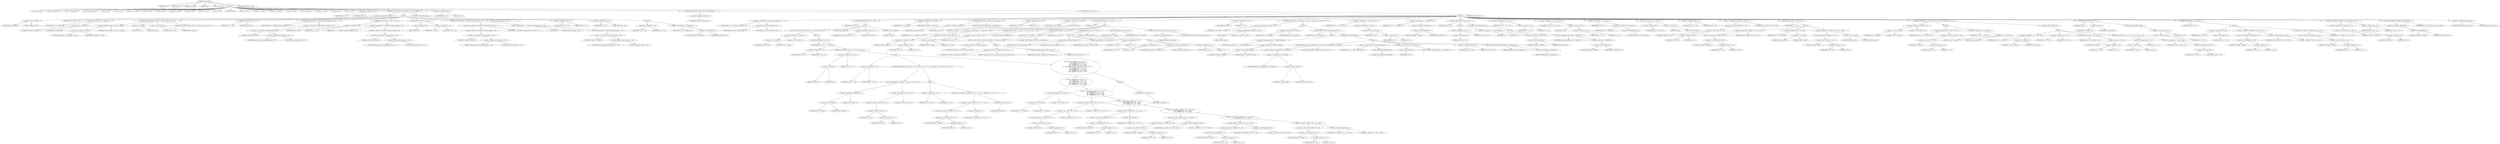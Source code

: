 digraph cache_insert {  
"1000123" [label = "(METHOD,cache_insert)" ]
"1000124" [label = "(PARAM,char *s)" ]
"1000125" [label = "(PARAM,int cp)" ]
"1000126" [label = "(PARAM,time_t time1)" ]
"1000127" [label = "(PARAM,int a4)" ]
"1000128" [label = "(PARAM,__int16 a5)" ]
"1000129" [label = "(BLOCK,,)" ]
"1000130" [label = "(LOCAL,v5: __int16)" ]
"1000131" [label = "(LOCAL,v6: _DWORD *)" ]
"1000132" [label = "(LOCAL,v7: unsigned int)" ]
"1000133" [label = "(LOCAL,v8: unsigned int)" ]
"1000134" [label = "(LOCAL,v9: int)" ]
"1000135" [label = "(LOCAL,v10: int)" ]
"1000136" [label = "(LOCAL,v11: __int16)" ]
"1000137" [label = "(LOCAL,v12: int)" ]
"1000138" [label = "(LOCAL,v13: int)" ]
"1000139" [label = "(LOCAL,v14: __int16)" ]
"1000140" [label = "(LOCAL,v15: int)" ]
"1000141" [label = "(LOCAL,v16: int *)" ]
"1000142" [label = "(LOCAL,v17: int)" ]
"1000143" [label = "(LOCAL,v19: bool)" ]
"1000144" [label = "(LOCAL,v20: int *)" ]
"1000145" [label = "(LOCAL,v21: __int16)" ]
"1000146" [label = "(LOCAL,v22: __int64 *)" ]
"1000147" [label = "(LOCAL,v23: char)" ]
"1000148" [label = "(LOCAL,v24: char *)" ]
"1000149" [label = "(LOCAL,v25: __int64)" ]
"1000150" [label = "(LOCAL,v26: int)" ]
"1000151" [label = "(LOCAL,v27: int)" ]
"1000152" [label = "(<operator>.assignment,v5 = a5)" ]
"1000153" [label = "(IDENTIFIER,v5,v5 = a5)" ]
"1000154" [label = "(IDENTIFIER,a5,v5 = a5)" ]
"1000155" [label = "(CONTROL_STRUCTURE,if ( (a5 & 0x980) != 0 ),if ( (a5 & 0x980) != 0 ))" ]
"1000156" [label = "(<operator>.notEquals,(a5 & 0x980) != 0)" ]
"1000157" [label = "(<operator>.and,a5 & 0x980)" ]
"1000158" [label = "(IDENTIFIER,a5,a5 & 0x980)" ]
"1000159" [label = "(LITERAL,0x980,a5 & 0x980)" ]
"1000160" [label = "(LITERAL,0,(a5 & 0x980) != 0)" ]
"1000161" [label = "(BLOCK,,)" ]
"1000162" [label = "(<operator>.assignment,v6 = (_DWORD *)cp)" ]
"1000163" [label = "(IDENTIFIER,v6,v6 = (_DWORD *)cp)" ]
"1000164" [label = "(<operator>.cast,(_DWORD *)cp)" ]
"1000165" [label = "(UNKNOWN,_DWORD *,_DWORD *)" ]
"1000166" [label = "(IDENTIFIER,cp,(_DWORD *)cp)" ]
"1000167" [label = "(log_query,log_query((unsigned __int16)a5 + 0x10000, (int)s, (void *)cp, 0))" ]
"1000168" [label = "(<operator>.addition,(unsigned __int16)a5 + 0x10000)" ]
"1000169" [label = "(<operator>.cast,(unsigned __int16)a5)" ]
"1000170" [label = "(UNKNOWN,unsigned __int16,unsigned __int16)" ]
"1000171" [label = "(IDENTIFIER,a5,(unsigned __int16)a5)" ]
"1000172" [label = "(LITERAL,0x10000,(unsigned __int16)a5 + 0x10000)" ]
"1000173" [label = "(<operator>.cast,(int)s)" ]
"1000174" [label = "(UNKNOWN,int,int)" ]
"1000175" [label = "(IDENTIFIER,s,(int)s)" ]
"1000176" [label = "(<operator>.cast,(void *)cp)" ]
"1000177" [label = "(UNKNOWN,void *,void *)" ]
"1000178" [label = "(IDENTIFIER,cp,(void *)cp)" ]
"1000179" [label = "(LITERAL,0,log_query((unsigned __int16)a5 + 0x10000, (int)s, (void *)cp, 0))" ]
"1000180" [label = "(<operator>.assignment,v7 = a4)" ]
"1000181" [label = "(IDENTIFIER,v7,v7 = a4)" ]
"1000182" [label = "(IDENTIFIER,a4,v7 = a4)" ]
"1000183" [label = "(<operator>.assignment,v8 = *(_DWORD *)(dnsmasq_daemon + 252))" ]
"1000184" [label = "(IDENTIFIER,v8,v8 = *(_DWORD *)(dnsmasq_daemon + 252))" ]
"1000185" [label = "(<operator>.indirection,*(_DWORD *)(dnsmasq_daemon + 252))" ]
"1000186" [label = "(<operator>.cast,(_DWORD *)(dnsmasq_daemon + 252))" ]
"1000187" [label = "(UNKNOWN,_DWORD *,_DWORD *)" ]
"1000188" [label = "(<operator>.addition,dnsmasq_daemon + 252)" ]
"1000189" [label = "(IDENTIFIER,dnsmasq_daemon,dnsmasq_daemon + 252)" ]
"1000190" [label = "(LITERAL,252,dnsmasq_daemon + 252)" ]
"1000191" [label = "(CONTROL_STRUCTURE,if ( v8 < a4 ),if ( v8 < a4 ))" ]
"1000192" [label = "(<operator>.lessThan,v8 < a4)" ]
"1000193" [label = "(IDENTIFIER,v8,v8 < a4)" ]
"1000194" [label = "(IDENTIFIER,a4,v8 < a4)" ]
"1000195" [label = "(<operator>.assignment,v7 = *(_DWORD *)(dnsmasq_daemon + 252))" ]
"1000196" [label = "(IDENTIFIER,v7,v7 = *(_DWORD *)(dnsmasq_daemon + 252))" ]
"1000197" [label = "(<operator>.indirection,*(_DWORD *)(dnsmasq_daemon + 252))" ]
"1000198" [label = "(<operator>.cast,(_DWORD *)(dnsmasq_daemon + 252))" ]
"1000199" [label = "(UNKNOWN,_DWORD *,_DWORD *)" ]
"1000200" [label = "(<operator>.addition,dnsmasq_daemon + 252)" ]
"1000201" [label = "(IDENTIFIER,dnsmasq_daemon,dnsmasq_daemon + 252)" ]
"1000202" [label = "(LITERAL,252,dnsmasq_daemon + 252)" ]
"1000203" [label = "(CONTROL_STRUCTURE,if ( !v8 ),if ( !v8 ))" ]
"1000204" [label = "(<operator>.logicalNot,!v8)" ]
"1000205" [label = "(IDENTIFIER,v8,!v8)" ]
"1000206" [label = "(<operator>.assignment,v7 = a4)" ]
"1000207" [label = "(IDENTIFIER,v7,v7 = a4)" ]
"1000208" [label = "(IDENTIFIER,a4,v7 = a4)" ]
"1000209" [label = "(CONTROL_STRUCTURE,if ( *(_DWORD *)(dnsmasq_daemon + 248) > v7 ),if ( *(_DWORD *)(dnsmasq_daemon + 248) > v7 ))" ]
"1000210" [label = "(<operator>.greaterThan,*(_DWORD *)(dnsmasq_daemon + 248) > v7)" ]
"1000211" [label = "(<operator>.indirection,*(_DWORD *)(dnsmasq_daemon + 248))" ]
"1000212" [label = "(<operator>.cast,(_DWORD *)(dnsmasq_daemon + 248))" ]
"1000213" [label = "(UNKNOWN,_DWORD *,_DWORD *)" ]
"1000214" [label = "(<operator>.addition,dnsmasq_daemon + 248)" ]
"1000215" [label = "(IDENTIFIER,dnsmasq_daemon,dnsmasq_daemon + 248)" ]
"1000216" [label = "(LITERAL,248,dnsmasq_daemon + 248)" ]
"1000217" [label = "(IDENTIFIER,v7,*(_DWORD *)(dnsmasq_daemon + 248) > v7)" ]
"1000218" [label = "(<operator>.assignment,v7 = *(_DWORD *)(dnsmasq_daemon + 248))" ]
"1000219" [label = "(IDENTIFIER,v7,v7 = *(_DWORD *)(dnsmasq_daemon + 248))" ]
"1000220" [label = "(<operator>.indirection,*(_DWORD *)(dnsmasq_daemon + 248))" ]
"1000221" [label = "(<operator>.cast,(_DWORD *)(dnsmasq_daemon + 248))" ]
"1000222" [label = "(UNKNOWN,_DWORD *,_DWORD *)" ]
"1000223" [label = "(<operator>.addition,dnsmasq_daemon + 248)" ]
"1000224" [label = "(IDENTIFIER,dnsmasq_daemon,dnsmasq_daemon + 248)" ]
"1000225" [label = "(LITERAL,248,dnsmasq_daemon + 248)" ]
"1000226" [label = "(<operator>.assignment,v27 = v7)" ]
"1000227" [label = "(IDENTIFIER,v27,v27 = v7)" ]
"1000228" [label = "(IDENTIFIER,v7,v27 = v7)" ]
"1000229" [label = "(<operator>.assignment,v5 = a5)" ]
"1000230" [label = "(IDENTIFIER,v5,v5 = a5)" ]
"1000231" [label = "(IDENTIFIER,a5,v5 = a5)" ]
"1000232" [label = "(CONTROL_STRUCTURE,else,else)" ]
"1000233" [label = "(BLOCK,,)" ]
"1000234" [label = "(<operator>.assignment,v27 = a4)" ]
"1000235" [label = "(IDENTIFIER,v27,v27 = a4)" ]
"1000236" [label = "(IDENTIFIER,a4,v27 = a4)" ]
"1000237" [label = "(<operator>.assignment,v6 = (_DWORD *)cp)" ]
"1000238" [label = "(IDENTIFIER,v6,v6 = (_DWORD *)cp)" ]
"1000239" [label = "(<operator>.cast,(_DWORD *)cp)" ]
"1000240" [label = "(UNKNOWN,_DWORD *,_DWORD *)" ]
"1000241" [label = "(IDENTIFIER,cp,(_DWORD *)cp)" ]
"1000242" [label = "(<operator>.assignment,v9 = 0)" ]
"1000243" [label = "(IDENTIFIER,v9,v9 = 0)" ]
"1000244" [label = "(LITERAL,0,v9 = 0)" ]
"1000245" [label = "(CONTROL_STRUCTURE,if ( !insert_error ),if ( !insert_error ))" ]
"1000246" [label = "(<operator>.logicalNot,!insert_error)" ]
"1000247" [label = "(IDENTIFIER,insert_error,!insert_error)" ]
"1000248" [label = "(BLOCK,,)" ]
"1000249" [label = "(<operator>.assignment,v10 = cache_scan_free(time1, v5))" ]
"1000250" [label = "(IDENTIFIER,v10,v10 = cache_scan_free(time1, v5))" ]
"1000251" [label = "(cache_scan_free,cache_scan_free(time1, v5))" ]
"1000252" [label = "(IDENTIFIER,time1,cache_scan_free(time1, v5))" ]
"1000253" [label = "(IDENTIFIER,v5,cache_scan_free(time1, v5))" ]
"1000254" [label = "(CONTROL_STRUCTURE,if ( v10 ),if ( v10 ))" ]
"1000255" [label = "(IDENTIFIER,v10,if ( v10 ))" ]
"1000256" [label = "(BLOCK,,)" ]
"1000257" [label = "(CONTROL_STRUCTURE,if ( (a5 & 0x180) != 0 ),if ( (a5 & 0x180) != 0 ))" ]
"1000258" [label = "(<operator>.notEquals,(a5 & 0x180) != 0)" ]
"1000259" [label = "(<operator>.and,a5 & 0x180)" ]
"1000260" [label = "(IDENTIFIER,a5,a5 & 0x180)" ]
"1000261" [label = "(LITERAL,0x180,a5 & 0x180)" ]
"1000262" [label = "(LITERAL,0,(a5 & 0x180) != 0)" ]
"1000263" [label = "(BLOCK,,)" ]
"1000264" [label = "(CONTROL_STRUCTURE,if ( v6 ),if ( v6 ))" ]
"1000265" [label = "(IDENTIFIER,v6,if ( v6 ))" ]
"1000266" [label = "(BLOCK,,)" ]
"1000267" [label = "(<operator>.assignment,v9 = v10)" ]
"1000268" [label = "(IDENTIFIER,v9,v9 = v10)" ]
"1000269" [label = "(IDENTIFIER,v10,v9 = v10)" ]
"1000270" [label = "(CONTROL_STRUCTURE,if ( (a5 & 8) != 0 ),if ( (a5 & 8) != 0 ))" ]
"1000271" [label = "(<operator>.notEquals,(a5 & 8) != 0)" ]
"1000272" [label = "(<operator>.and,a5 & 8)" ]
"1000273" [label = "(IDENTIFIER,a5,a5 & 8)" ]
"1000274" [label = "(LITERAL,8,a5 & 8)" ]
"1000275" [label = "(LITERAL,0,(a5 & 8) != 0)" ]
"1000276" [label = "(BLOCK,,)" ]
"1000277" [label = "(<operator>.assignment,v11 = a5)" ]
"1000278" [label = "(IDENTIFIER,v11,v11 = a5)" ]
"1000279" [label = "(IDENTIFIER,a5,v11 = a5)" ]
"1000280" [label = "(CONTROL_STRUCTURE,if ( (a5 & 0x80u) != 0 && *(char *)(v9 + 36) < 0 ),if ( (a5 & 0x80u) != 0 && *(char *)(v9 + 36) < 0 ))" ]
"1000281" [label = "(<operator>.logicalAnd,(a5 & 0x80u) != 0 && *(char *)(v9 + 36) < 0)" ]
"1000282" [label = "(<operator>.notEquals,(a5 & 0x80u) != 0)" ]
"1000283" [label = "(<operator>.and,a5 & 0x80u)" ]
"1000284" [label = "(IDENTIFIER,a5,a5 & 0x80u)" ]
"1000285" [label = "(LITERAL,0x80u,a5 & 0x80u)" ]
"1000286" [label = "(LITERAL,0,(a5 & 0x80u) != 0)" ]
"1000287" [label = "(<operator>.lessThan,*(char *)(v9 + 36) < 0)" ]
"1000288" [label = "(<operator>.indirection,*(char *)(v9 + 36))" ]
"1000289" [label = "(<operator>.cast,(char *)(v9 + 36))" ]
"1000290" [label = "(UNKNOWN,char *,char *)" ]
"1000291" [label = "(<operator>.addition,v9 + 36)" ]
"1000292" [label = "(IDENTIFIER,v9,v9 + 36)" ]
"1000293" [label = "(LITERAL,36,v9 + 36)" ]
"1000294" [label = "(LITERAL,0,*(char *)(v9 + 36) < 0)" ]
"1000295" [label = "(BLOCK,,)" ]
"1000296" [label = "(<operator>.assignment,v11 = a5)" ]
"1000297" [label = "(IDENTIFIER,v11,v11 = a5)" ]
"1000298" [label = "(IDENTIFIER,a5,v11 = a5)" ]
"1000299" [label = "(CONTROL_STRUCTURE,if ( *(_DWORD *)(v9 + 12) == *v6 ),if ( *(_DWORD *)(v9 + 12) == *v6 ))" ]
"1000300" [label = "(<operator>.equals,*(_DWORD *)(v9 + 12) == *v6)" ]
"1000301" [label = "(<operator>.indirection,*(_DWORD *)(v9 + 12))" ]
"1000302" [label = "(<operator>.cast,(_DWORD *)(v9 + 12))" ]
"1000303" [label = "(UNKNOWN,_DWORD *,_DWORD *)" ]
"1000304" [label = "(<operator>.addition,v9 + 12)" ]
"1000305" [label = "(IDENTIFIER,v9,v9 + 12)" ]
"1000306" [label = "(LITERAL,12,v9 + 12)" ]
"1000307" [label = "(<operator>.indirection,*v6)" ]
"1000308" [label = "(IDENTIFIER,v6,*(_DWORD *)(v9 + 12) == *v6)" ]
"1000309" [label = "(RETURN,return v9;,return v9;)" ]
"1000310" [label = "(IDENTIFIER,v9,return v9;)" ]
"1000311" [label = "(CONTROL_STRUCTURE,if ( (v11 & 0x100) != 0\n              && (*(_BYTE *)(v9 + 37) & 1) != 0\n              && *(_DWORD *)(v9 + 12) == *v6\n              && *(_DWORD *)(v9 + 16) == v6[1]\n              && *(_DWORD *)(v9 + 20) == v6[2]\n              && *(_DWORD *)(v9 + 24) == v6[3] ),if ( (v11 & 0x100) != 0\n              && (*(_BYTE *)(v9 + 37) & 1) != 0\n              && *(_DWORD *)(v9 + 12) == *v6\n              && *(_DWORD *)(v9 + 16) == v6[1]\n              && *(_DWORD *)(v9 + 20) == v6[2]\n              && *(_DWORD *)(v9 + 24) == v6[3] ))" ]
"1000312" [label = "(<operator>.logicalAnd,(v11 & 0x100) != 0\n              && (*(_BYTE *)(v9 + 37) & 1) != 0\n              && *(_DWORD *)(v9 + 12) == *v6\n              && *(_DWORD *)(v9 + 16) == v6[1]\n              && *(_DWORD *)(v9 + 20) == v6[2]\n              && *(_DWORD *)(v9 + 24) == v6[3])" ]
"1000313" [label = "(<operator>.notEquals,(v11 & 0x100) != 0)" ]
"1000314" [label = "(<operator>.and,v11 & 0x100)" ]
"1000315" [label = "(IDENTIFIER,v11,v11 & 0x100)" ]
"1000316" [label = "(LITERAL,0x100,v11 & 0x100)" ]
"1000317" [label = "(LITERAL,0,(v11 & 0x100) != 0)" ]
"1000318" [label = "(<operator>.logicalAnd,(*(_BYTE *)(v9 + 37) & 1) != 0\n              && *(_DWORD *)(v9 + 12) == *v6\n              && *(_DWORD *)(v9 + 16) == v6[1]\n              && *(_DWORD *)(v9 + 20) == v6[2]\n              && *(_DWORD *)(v9 + 24) == v6[3])" ]
"1000319" [label = "(<operator>.notEquals,(*(_BYTE *)(v9 + 37) & 1) != 0)" ]
"1000320" [label = "(<operator>.and,*(_BYTE *)(v9 + 37) & 1)" ]
"1000321" [label = "(<operator>.indirection,*(_BYTE *)(v9 + 37))" ]
"1000322" [label = "(<operator>.cast,(_BYTE *)(v9 + 37))" ]
"1000323" [label = "(UNKNOWN,_BYTE *,_BYTE *)" ]
"1000324" [label = "(<operator>.addition,v9 + 37)" ]
"1000325" [label = "(IDENTIFIER,v9,v9 + 37)" ]
"1000326" [label = "(LITERAL,37,v9 + 37)" ]
"1000327" [label = "(LITERAL,1,*(_BYTE *)(v9 + 37) & 1)" ]
"1000328" [label = "(LITERAL,0,(*(_BYTE *)(v9 + 37) & 1) != 0)" ]
"1000329" [label = "(<operator>.logicalAnd,*(_DWORD *)(v9 + 12) == *v6\n              && *(_DWORD *)(v9 + 16) == v6[1]\n              && *(_DWORD *)(v9 + 20) == v6[2]\n              && *(_DWORD *)(v9 + 24) == v6[3])" ]
"1000330" [label = "(<operator>.equals,*(_DWORD *)(v9 + 12) == *v6)" ]
"1000331" [label = "(<operator>.indirection,*(_DWORD *)(v9 + 12))" ]
"1000332" [label = "(<operator>.cast,(_DWORD *)(v9 + 12))" ]
"1000333" [label = "(UNKNOWN,_DWORD *,_DWORD *)" ]
"1000334" [label = "(<operator>.addition,v9 + 12)" ]
"1000335" [label = "(IDENTIFIER,v9,v9 + 12)" ]
"1000336" [label = "(LITERAL,12,v9 + 12)" ]
"1000337" [label = "(<operator>.indirection,*v6)" ]
"1000338" [label = "(IDENTIFIER,v6,*(_DWORD *)(v9 + 12) == *v6)" ]
"1000339" [label = "(<operator>.logicalAnd,*(_DWORD *)(v9 + 16) == v6[1]\n              && *(_DWORD *)(v9 + 20) == v6[2]\n              && *(_DWORD *)(v9 + 24) == v6[3])" ]
"1000340" [label = "(<operator>.equals,*(_DWORD *)(v9 + 16) == v6[1])" ]
"1000341" [label = "(<operator>.indirection,*(_DWORD *)(v9 + 16))" ]
"1000342" [label = "(<operator>.cast,(_DWORD *)(v9 + 16))" ]
"1000343" [label = "(UNKNOWN,_DWORD *,_DWORD *)" ]
"1000344" [label = "(<operator>.addition,v9 + 16)" ]
"1000345" [label = "(IDENTIFIER,v9,v9 + 16)" ]
"1000346" [label = "(LITERAL,16,v9 + 16)" ]
"1000347" [label = "(<operator>.indirectIndexAccess,v6[1])" ]
"1000348" [label = "(IDENTIFIER,v6,*(_DWORD *)(v9 + 16) == v6[1])" ]
"1000349" [label = "(LITERAL,1,*(_DWORD *)(v9 + 16) == v6[1])" ]
"1000350" [label = "(<operator>.logicalAnd,*(_DWORD *)(v9 + 20) == v6[2]\n              && *(_DWORD *)(v9 + 24) == v6[3])" ]
"1000351" [label = "(<operator>.equals,*(_DWORD *)(v9 + 20) == v6[2])" ]
"1000352" [label = "(<operator>.indirection,*(_DWORD *)(v9 + 20))" ]
"1000353" [label = "(<operator>.cast,(_DWORD *)(v9 + 20))" ]
"1000354" [label = "(UNKNOWN,_DWORD *,_DWORD *)" ]
"1000355" [label = "(<operator>.addition,v9 + 20)" ]
"1000356" [label = "(IDENTIFIER,v9,v9 + 20)" ]
"1000357" [label = "(LITERAL,20,v9 + 20)" ]
"1000358" [label = "(<operator>.indirectIndexAccess,v6[2])" ]
"1000359" [label = "(IDENTIFIER,v6,*(_DWORD *)(v9 + 20) == v6[2])" ]
"1000360" [label = "(LITERAL,2,*(_DWORD *)(v9 + 20) == v6[2])" ]
"1000361" [label = "(<operator>.equals,*(_DWORD *)(v9 + 24) == v6[3])" ]
"1000362" [label = "(<operator>.indirection,*(_DWORD *)(v9 + 24))" ]
"1000363" [label = "(<operator>.cast,(_DWORD *)(v9 + 24))" ]
"1000364" [label = "(UNKNOWN,_DWORD *,_DWORD *)" ]
"1000365" [label = "(<operator>.addition,v9 + 24)" ]
"1000366" [label = "(IDENTIFIER,v9,v9 + 24)" ]
"1000367" [label = "(LITERAL,24,v9 + 24)" ]
"1000368" [label = "(<operator>.indirectIndexAccess,v6[3])" ]
"1000369" [label = "(IDENTIFIER,v6,*(_DWORD *)(v9 + 24) == v6[3])" ]
"1000370" [label = "(LITERAL,3,*(_DWORD *)(v9 + 24) == v6[3])" ]
"1000371" [label = "(BLOCK,,)" ]
"1000372" [label = "(RETURN,return v9;,return v9;)" ]
"1000373" [label = "(IDENTIFIER,v9,return v9;)" ]
"1000374" [label = "(JUMP_TARGET,LABEL_42)" ]
"1000375" [label = "(<operator>.assignment,insert_error = 1)" ]
"1000376" [label = "(IDENTIFIER,insert_error,insert_error = 1)" ]
"1000377" [label = "(LITERAL,1,insert_error = 1)" ]
"1000378" [label = "(RETURN,return 0;,return 0;)" ]
"1000379" [label = "(LITERAL,0,return 0;)" ]
"1000380" [label = "(<operator>.assignment,v9 = cache_tail)" ]
"1000381" [label = "(IDENTIFIER,v9,v9 = cache_tail)" ]
"1000382" [label = "(IDENTIFIER,cache_tail,v9 = cache_tail)" ]
"1000383" [label = "(CONTROL_STRUCTURE,if ( !cache_tail ),if ( !cache_tail ))" ]
"1000384" [label = "(<operator>.logicalNot,!cache_tail)" ]
"1000385" [label = "(IDENTIFIER,cache_tail,!cache_tail)" ]
"1000386" [label = "(CONTROL_STRUCTURE,goto LABEL_42;,goto LABEL_42;)" ]
"1000387" [label = "(<operator>.assignment,v12 = 0)" ]
"1000388" [label = "(IDENTIFIER,v12,v12 = 0)" ]
"1000389" [label = "(LITERAL,0,v12 = 0)" ]
"1000390" [label = "(<operator>.assignment,v13 = a5 & 4)" ]
"1000391" [label = "(IDENTIFIER,v13,v13 = a5 & 4)" ]
"1000392" [label = "(<operator>.and,a5 & 4)" ]
"1000393" [label = "(IDENTIFIER,a5,a5 & 4)" ]
"1000394" [label = "(LITERAL,4,a5 & 4)" ]
"1000395" [label = "(CONTROL_STRUCTURE,while ( 1 ),while ( 1 ))" ]
"1000396" [label = "(LITERAL,1,while ( 1 ))" ]
"1000397" [label = "(BLOCK,,)" ]
"1000398" [label = "(<operator>.assignment,v14 = *(_WORD *)(v9 + 36))" ]
"1000399" [label = "(IDENTIFIER,v14,v14 = *(_WORD *)(v9 + 36))" ]
"1000400" [label = "(<operator>.indirection,*(_WORD *)(v9 + 36))" ]
"1000401" [label = "(<operator>.cast,(_WORD *)(v9 + 36))" ]
"1000402" [label = "(UNKNOWN,_WORD *,_WORD *)" ]
"1000403" [label = "(<operator>.addition,v9 + 36)" ]
"1000404" [label = "(IDENTIFIER,v9,v9 + 36)" ]
"1000405" [label = "(LITERAL,36,v9 + 36)" ]
"1000406" [label = "(CONTROL_STRUCTURE,if ( (v14 & 0xC) == 0 ),if ( (v14 & 0xC) == 0 ))" ]
"1000407" [label = "(<operator>.equals,(v14 & 0xC) == 0)" ]
"1000408" [label = "(<operator>.and,v14 & 0xC)" ]
"1000409" [label = "(IDENTIFIER,v14,v14 & 0xC)" ]
"1000410" [label = "(LITERAL,0xC,v14 & 0xC)" ]
"1000411" [label = "(LITERAL,0,(v14 & 0xC) == 0)" ]
"1000412" [label = "(CONTROL_STRUCTURE,break;,break;)" ]
"1000413" [label = "(CONTROL_STRUCTURE,if ( v12 ),if ( v12 ))" ]
"1000414" [label = "(IDENTIFIER,v12,if ( v12 ))" ]
"1000415" [label = "(BLOCK,,)" ]
"1000416" [label = "(CONTROL_STRUCTURE,if ( !cache_insert_warned ),if ( !cache_insert_warned ))" ]
"1000417" [label = "(<operator>.logicalNot,!cache_insert_warned)" ]
"1000418" [label = "(IDENTIFIER,cache_insert_warned,!cache_insert_warned)" ]
"1000419" [label = "(BLOCK,,)" ]
"1000420" [label = "(my_syslog,my_syslog(3, \"Internal error in cache.\"))" ]
"1000421" [label = "(LITERAL,3,my_syslog(3, \"Internal error in cache.\"))" ]
"1000422" [label = "(LITERAL,\"Internal error in cache.\",my_syslog(3, \"Internal error in cache.\"))" ]
"1000423" [label = "(<operator>.assignment,cache_insert_warned = 1)" ]
"1000424" [label = "(IDENTIFIER,cache_insert_warned,cache_insert_warned = 1)" ]
"1000425" [label = "(LITERAL,1,cache_insert_warned = 1)" ]
"1000426" [label = "(CONTROL_STRUCTURE,goto LABEL_42;,goto LABEL_42;)" ]
"1000427" [label = "(CONTROL_STRUCTURE,if ( v13 ),if ( v13 ))" ]
"1000428" [label = "(IDENTIFIER,v13,if ( v13 ))" ]
"1000429" [label = "(BLOCK,,)" ]
"1000430" [label = "(cache_scan_free,cache_scan_free(time1, v14))" ]
"1000431" [label = "(IDENTIFIER,time1,cache_scan_free(time1, v14))" ]
"1000432" [label = "(IDENTIFIER,v14,cache_scan_free(time1, v14))" ]
"1000433" [label = "(<operator>.preIncrement,++cache_live_freed)" ]
"1000434" [label = "(IDENTIFIER,cache_live_freed,++cache_live_freed)" ]
"1000435" [label = "(<operator>.assignment,v12 = 1)" ]
"1000436" [label = "(IDENTIFIER,v12,v12 = 1)" ]
"1000437" [label = "(LITERAL,1,v12 = 1)" ]
"1000438" [label = "(CONTROL_STRUCTURE,else,else)" ]
"1000439" [label = "(BLOCK,,)" ]
"1000440" [label = "(<operator>.assignment,v12 = 0)" ]
"1000441" [label = "(IDENTIFIER,v12,v12 = 0)" ]
"1000442" [label = "(LITERAL,0,v12 = 0)" ]
"1000443" [label = "(cache_scan_free,cache_scan_free(time1, 0))" ]
"1000444" [label = "(IDENTIFIER,time1,cache_scan_free(time1, 0))" ]
"1000445" [label = "(LITERAL,0,cache_scan_free(time1, 0))" ]
"1000446" [label = "(<operator>.assignment,v13 = 1)" ]
"1000447" [label = "(IDENTIFIER,v13,v13 = 1)" ]
"1000448" [label = "(LITERAL,1,v13 = 1)" ]
"1000449" [label = "(<operator>.assignment,v9 = cache_tail)" ]
"1000450" [label = "(IDENTIFIER,v9,v9 = cache_tail)" ]
"1000451" [label = "(IDENTIFIER,cache_tail,v9 = cache_tail)" ]
"1000452" [label = "(CONTROL_STRUCTURE,if ( !cache_tail ),if ( !cache_tail ))" ]
"1000453" [label = "(<operator>.logicalNot,!cache_tail)" ]
"1000454" [label = "(IDENTIFIER,cache_tail,!cache_tail)" ]
"1000455" [label = "(CONTROL_STRUCTURE,goto LABEL_42;,goto LABEL_42;)" ]
"1000456" [label = "(<operator>.assignment,v15 = 0)" ]
"1000457" [label = "(IDENTIFIER,v15,v15 = 0)" ]
"1000458" [label = "(LITERAL,0,v15 = 0)" ]
"1000459" [label = "(CONTROL_STRUCTURE,if ( s && strlen(s) >= 0x32 ),if ( s && strlen(s) >= 0x32 ))" ]
"1000460" [label = "(<operator>.logicalAnd,s && strlen(s) >= 0x32)" ]
"1000461" [label = "(IDENTIFIER,s,s && strlen(s) >= 0x32)" ]
"1000462" [label = "(<operator>.greaterEqualsThan,strlen(s) >= 0x32)" ]
"1000463" [label = "(strlen,strlen(s))" ]
"1000464" [label = "(IDENTIFIER,s,strlen(s))" ]
"1000465" [label = "(LITERAL,0x32,strlen(s) >= 0x32)" ]
"1000466" [label = "(BLOCK,,)" ]
"1000467" [label = "(<operator>.assignment,v15 = big_free)" ]
"1000468" [label = "(IDENTIFIER,v15,v15 = big_free)" ]
"1000469" [label = "(IDENTIFIER,big_free,v15 = big_free)" ]
"1000470" [label = "(CONTROL_STRUCTURE,if ( big_free ),if ( big_free ))" ]
"1000471" [label = "(IDENTIFIER,big_free,if ( big_free ))" ]
"1000472" [label = "(BLOCK,,)" ]
"1000473" [label = "(<operator>.assignment,big_free = *(_DWORD *)big_free)" ]
"1000474" [label = "(IDENTIFIER,big_free,big_free = *(_DWORD *)big_free)" ]
"1000475" [label = "(<operator>.indirection,*(_DWORD *)big_free)" ]
"1000476" [label = "(<operator>.cast,(_DWORD *)big_free)" ]
"1000477" [label = "(UNKNOWN,_DWORD *,_DWORD *)" ]
"1000478" [label = "(IDENTIFIER,big_free,(_DWORD *)big_free)" ]
"1000479" [label = "(CONTROL_STRUCTURE,else,else)" ]
"1000480" [label = "(BLOCK,,)" ]
"1000481" [label = "(CONTROL_STRUCTURE,if ( !(bignames_left | a5 & 0x5000) ),if ( !(bignames_left | a5 & 0x5000) ))" ]
"1000482" [label = "(<operator>.logicalNot,!(bignames_left | a5 & 0x5000))" ]
"1000483" [label = "(<operator>.or,bignames_left | a5 & 0x5000)" ]
"1000484" [label = "(IDENTIFIER,bignames_left,bignames_left | a5 & 0x5000)" ]
"1000485" [label = "(<operator>.and,a5 & 0x5000)" ]
"1000486" [label = "(IDENTIFIER,a5,a5 & 0x5000)" ]
"1000487" [label = "(LITERAL,0x5000,a5 & 0x5000)" ]
"1000488" [label = "(CONTROL_STRUCTURE,goto LABEL_42;,goto LABEL_42;)" ]
"1000489" [label = "(<operator>.assignment,v26 = whine_malloc(0x404u))" ]
"1000490" [label = "(IDENTIFIER,v26,v26 = whine_malloc(0x404u))" ]
"1000491" [label = "(whine_malloc,whine_malloc(0x404u))" ]
"1000492" [label = "(LITERAL,0x404u,whine_malloc(0x404u))" ]
"1000493" [label = "(CONTROL_STRUCTURE,if ( !v26 ),if ( !v26 ))" ]
"1000494" [label = "(<operator>.logicalNot,!v26)" ]
"1000495" [label = "(IDENTIFIER,v26,!v26)" ]
"1000496" [label = "(CONTROL_STRUCTURE,goto LABEL_42;,goto LABEL_42;)" ]
"1000497" [label = "(<operator>.assignment,v15 = v26)" ]
"1000498" [label = "(IDENTIFIER,v15,v15 = v26)" ]
"1000499" [label = "(IDENTIFIER,v26,v15 = v26)" ]
"1000500" [label = "(CONTROL_STRUCTURE,if ( bignames_left ),if ( bignames_left ))" ]
"1000501" [label = "(IDENTIFIER,bignames_left,if ( bignames_left ))" ]
"1000502" [label = "(<operator>.preDecrement,--bignames_left)" ]
"1000503" [label = "(IDENTIFIER,bignames_left,--bignames_left)" ]
"1000504" [label = "(<operator>.assignment,v16 = *(int **)(v9 + 4))" ]
"1000505" [label = "(IDENTIFIER,v16,v16 = *(int **)(v9 + 4))" ]
"1000506" [label = "(<operator>.indirection,*(int **)(v9 + 4))" ]
"1000507" [label = "(<operator>.cast,(int **)(v9 + 4))" ]
"1000508" [label = "(UNKNOWN,int **,int **)" ]
"1000509" [label = "(<operator>.addition,v9 + 4)" ]
"1000510" [label = "(IDENTIFIER,v9,v9 + 4)" ]
"1000511" [label = "(LITERAL,4,v9 + 4)" ]
"1000512" [label = "(<operator>.assignment,v17 = *(_DWORD *)v9)" ]
"1000513" [label = "(IDENTIFIER,v17,v17 = *(_DWORD *)v9)" ]
"1000514" [label = "(<operator>.indirection,*(_DWORD *)v9)" ]
"1000515" [label = "(<operator>.cast,(_DWORD *)v9)" ]
"1000516" [label = "(UNKNOWN,_DWORD *,_DWORD *)" ]
"1000517" [label = "(IDENTIFIER,v9,(_DWORD *)v9)" ]
"1000518" [label = "(CONTROL_STRUCTURE,if ( v16 ),if ( v16 ))" ]
"1000519" [label = "(IDENTIFIER,v16,if ( v16 ))" ]
"1000520" [label = "(BLOCK,,)" ]
"1000521" [label = "(<operator>.assignment,*v16 = v17)" ]
"1000522" [label = "(<operator>.indirection,*v16)" ]
"1000523" [label = "(IDENTIFIER,v16,*v16 = v17)" ]
"1000524" [label = "(IDENTIFIER,v17,*v16 = v17)" ]
"1000525" [label = "(<operator>.assignment,v17 = *(_DWORD *)v9)" ]
"1000526" [label = "(IDENTIFIER,v17,v17 = *(_DWORD *)v9)" ]
"1000527" [label = "(<operator>.indirection,*(_DWORD *)v9)" ]
"1000528" [label = "(<operator>.cast,(_DWORD *)v9)" ]
"1000529" [label = "(UNKNOWN,_DWORD *,_DWORD *)" ]
"1000530" [label = "(IDENTIFIER,v9,(_DWORD *)v9)" ]
"1000531" [label = "(CONTROL_STRUCTURE,else,else)" ]
"1000532" [label = "(BLOCK,,)" ]
"1000533" [label = "(<operator>.assignment,cache_head = *(_DWORD *)v9)" ]
"1000534" [label = "(IDENTIFIER,cache_head,cache_head = *(_DWORD *)v9)" ]
"1000535" [label = "(<operator>.indirection,*(_DWORD *)v9)" ]
"1000536" [label = "(<operator>.cast,(_DWORD *)v9)" ]
"1000537" [label = "(UNKNOWN,_DWORD *,_DWORD *)" ]
"1000538" [label = "(IDENTIFIER,v9,(_DWORD *)v9)" ]
"1000539" [label = "(<operator>.assignment,v19 = v17 == 0)" ]
"1000540" [label = "(IDENTIFIER,v19,v19 = v17 == 0)" ]
"1000541" [label = "(<operator>.equals,v17 == 0)" ]
"1000542" [label = "(IDENTIFIER,v17,v17 == 0)" ]
"1000543" [label = "(LITERAL,0,v17 == 0)" ]
"1000544" [label = "(<operator>.assignment,v20 = (int *)(v17 + 4))" ]
"1000545" [label = "(IDENTIFIER,v20,v20 = (int *)(v17 + 4))" ]
"1000546" [label = "(<operator>.cast,(int *)(v17 + 4))" ]
"1000547" [label = "(UNKNOWN,int *,int *)" ]
"1000548" [label = "(<operator>.addition,v17 + 4)" ]
"1000549" [label = "(IDENTIFIER,v17,v17 + 4)" ]
"1000550" [label = "(LITERAL,4,v17 + 4)" ]
"1000551" [label = "(CONTROL_STRUCTURE,if ( v19 ),if ( v19 ))" ]
"1000552" [label = "(IDENTIFIER,v19,if ( v19 ))" ]
"1000553" [label = "(<operator>.assignment,v20 = &cache_tail)" ]
"1000554" [label = "(IDENTIFIER,v20,v20 = &cache_tail)" ]
"1000555" [label = "(<operator>.addressOf,&cache_tail)" ]
"1000556" [label = "(IDENTIFIER,cache_tail,v20 = &cache_tail)" ]
"1000557" [label = "(<operator>.assignment,*v20 = (int)v16)" ]
"1000558" [label = "(<operator>.indirection,*v20)" ]
"1000559" [label = "(IDENTIFIER,v20,*v20 = (int)v16)" ]
"1000560" [label = "(<operator>.cast,(int)v16)" ]
"1000561" [label = "(UNKNOWN,int,int)" ]
"1000562" [label = "(IDENTIFIER,v16,(int)v16)" ]
"1000563" [label = "(<operator>.assignment,v21 = a5)" ]
"1000564" [label = "(IDENTIFIER,v21,v21 = a5)" ]
"1000565" [label = "(IDENTIFIER,a5,v21 = a5)" ]
"1000566" [label = "(<operator>.assignment,*(_WORD *)(v9 + 36) = a5)" ]
"1000567" [label = "(<operator>.indirection,*(_WORD *)(v9 + 36))" ]
"1000568" [label = "(<operator>.cast,(_WORD *)(v9 + 36))" ]
"1000569" [label = "(UNKNOWN,_WORD *,_WORD *)" ]
"1000570" [label = "(<operator>.addition,v9 + 36)" ]
"1000571" [label = "(IDENTIFIER,v9,v9 + 36)" ]
"1000572" [label = "(LITERAL,36,v9 + 36)" ]
"1000573" [label = "(IDENTIFIER,a5,*(_WORD *)(v9 + 36) = a5)" ]
"1000574" [label = "(CONTROL_STRUCTURE,if ( v15 ),if ( v15 ))" ]
"1000575" [label = "(IDENTIFIER,v15,if ( v15 ))" ]
"1000576" [label = "(BLOCK,,)" ]
"1000577" [label = "(<operator>.assignment,*(_DWORD *)(v9 + 40) = v15)" ]
"1000578" [label = "(<operator>.indirection,*(_DWORD *)(v9 + 40))" ]
"1000579" [label = "(<operator>.cast,(_DWORD *)(v9 + 40))" ]
"1000580" [label = "(UNKNOWN,_DWORD *,_DWORD *)" ]
"1000581" [label = "(<operator>.addition,v9 + 40)" ]
"1000582" [label = "(IDENTIFIER,v9,v9 + 40)" ]
"1000583" [label = "(LITERAL,40,v9 + 40)" ]
"1000584" [label = "(IDENTIFIER,v15,*(_DWORD *)(v9 + 40) = v15)" ]
"1000585" [label = "(<operator>.assignment,v21 = a5 | 0x200)" ]
"1000586" [label = "(IDENTIFIER,v21,v21 = a5 | 0x200)" ]
"1000587" [label = "(<operator>.or,a5 | 0x200)" ]
"1000588" [label = "(IDENTIFIER,a5,a5 | 0x200)" ]
"1000589" [label = "(LITERAL,0x200,a5 | 0x200)" ]
"1000590" [label = "(<operator>.assignment,*(_WORD *)(v9 + 36) = a5 | 0x200)" ]
"1000591" [label = "(<operator>.indirection,*(_WORD *)(v9 + 36))" ]
"1000592" [label = "(<operator>.cast,(_WORD *)(v9 + 36))" ]
"1000593" [label = "(UNKNOWN,_WORD *,_WORD *)" ]
"1000594" [label = "(<operator>.addition,v9 + 36)" ]
"1000595" [label = "(IDENTIFIER,v9,v9 + 36)" ]
"1000596" [label = "(LITERAL,36,v9 + 36)" ]
"1000597" [label = "(<operator>.or,a5 | 0x200)" ]
"1000598" [label = "(IDENTIFIER,a5,a5 | 0x200)" ]
"1000599" [label = "(LITERAL,0x200,a5 | 0x200)" ]
"1000600" [label = "(CONTROL_STRUCTURE,if ( (v21 & 0x200) != 0 ),if ( (v21 & 0x200) != 0 ))" ]
"1000601" [label = "(<operator>.notEquals,(v21 & 0x200) != 0)" ]
"1000602" [label = "(<operator>.and,v21 & 0x200)" ]
"1000603" [label = "(IDENTIFIER,v21,v21 & 0x200)" ]
"1000604" [label = "(LITERAL,0x200,v21 & 0x200)" ]
"1000605" [label = "(LITERAL,0,(v21 & 0x200) != 0)" ]
"1000606" [label = "(BLOCK,,)" ]
"1000607" [label = "(<operator>.assignment,v24 = *(char **)(v9 + 40))" ]
"1000608" [label = "(IDENTIFIER,v24,v24 = *(char **)(v9 + 40))" ]
"1000609" [label = "(<operator>.indirection,*(char **)(v9 + 40))" ]
"1000610" [label = "(<operator>.cast,(char **)(v9 + 40))" ]
"1000611" [label = "(UNKNOWN,char **,char **)" ]
"1000612" [label = "(<operator>.addition,v9 + 40)" ]
"1000613" [label = "(IDENTIFIER,v9,v9 + 40)" ]
"1000614" [label = "(LITERAL,40,v9 + 40)" ]
"1000615" [label = "(<operator>.assignment,v22 = (__int64 *)cp)" ]
"1000616" [label = "(IDENTIFIER,v22,v22 = (__int64 *)cp)" ]
"1000617" [label = "(<operator>.cast,(__int64 *)cp)" ]
"1000618" [label = "(UNKNOWN,__int64 *,__int64 *)" ]
"1000619" [label = "(IDENTIFIER,cp,(__int64 *)cp)" ]
"1000620" [label = "(CONTROL_STRUCTURE,else,else)" ]
"1000621" [label = "(BLOCK,,)" ]
"1000622" [label = "(<operator>.assignment,v22 = (__int64 *)cp)" ]
"1000623" [label = "(IDENTIFIER,v22,v22 = (__int64 *)cp)" ]
"1000624" [label = "(<operator>.cast,(__int64 *)cp)" ]
"1000625" [label = "(UNKNOWN,__int64 *,__int64 *)" ]
"1000626" [label = "(IDENTIFIER,cp,(__int64 *)cp)" ]
"1000627" [label = "(<operator>.assignment,v23 = v21)" ]
"1000628" [label = "(IDENTIFIER,v23,v23 = v21)" ]
"1000629" [label = "(IDENTIFIER,v21,v23 = v21)" ]
"1000630" [label = "(<operator>.assignment,v24 = (char *)(v9 + 40))" ]
"1000631" [label = "(IDENTIFIER,v24,v24 = (char *)(v9 + 40))" ]
"1000632" [label = "(<operator>.cast,(char *)(v9 + 40))" ]
"1000633" [label = "(UNKNOWN,char *,char *)" ]
"1000634" [label = "(<operator>.addition,v9 + 40)" ]
"1000635" [label = "(IDENTIFIER,v9,v9 + 40)" ]
"1000636" [label = "(LITERAL,40,v9 + 40)" ]
"1000637" [label = "(CONTROL_STRUCTURE,if ( (v23 & 2) != 0 ),if ( (v23 & 2) != 0 ))" ]
"1000638" [label = "(<operator>.notEquals,(v23 & 2) != 0)" ]
"1000639" [label = "(<operator>.and,v23 & 2)" ]
"1000640" [label = "(IDENTIFIER,v23,v23 & 2)" ]
"1000641" [label = "(LITERAL,2,v23 & 2)" ]
"1000642" [label = "(LITERAL,0,(v23 & 2) != 0)" ]
"1000643" [label = "(<operator>.assignment,v24 = *(char **)v24)" ]
"1000644" [label = "(IDENTIFIER,v24,v24 = *(char **)v24)" ]
"1000645" [label = "(<operator>.indirection,*(char **)v24)" ]
"1000646" [label = "(<operator>.cast,(char **)v24)" ]
"1000647" [label = "(UNKNOWN,char **,char **)" ]
"1000648" [label = "(IDENTIFIER,v24,(char **)v24)" ]
"1000649" [label = "(CONTROL_STRUCTURE,if ( s ),if ( s ))" ]
"1000650" [label = "(IDENTIFIER,s,if ( s ))" ]
"1000651" [label = "(strcpy,strcpy(v24, s))" ]
"1000652" [label = "(IDENTIFIER,v24,strcpy(v24, s))" ]
"1000653" [label = "(IDENTIFIER,s,strcpy(v24, s))" ]
"1000654" [label = "(CONTROL_STRUCTURE,else,else)" ]
"1000655" [label = "(<operator>.assignment,*v24 = 0)" ]
"1000656" [label = "(<operator>.indirection,*v24)" ]
"1000657" [label = "(IDENTIFIER,v24,*v24 = 0)" ]
"1000658" [label = "(LITERAL,0,*v24 = 0)" ]
"1000659" [label = "(CONTROL_STRUCTURE,if ( v22 ),if ( v22 ))" ]
"1000660" [label = "(IDENTIFIER,v22,if ( v22 ))" ]
"1000661" [label = "(BLOCK,,)" ]
"1000662" [label = "(<operator>.assignment,v25 = *v22)" ]
"1000663" [label = "(IDENTIFIER,v25,v25 = *v22)" ]
"1000664" [label = "(<operator>.indirection,*v22)" ]
"1000665" [label = "(IDENTIFIER,v22,v25 = *v22)" ]
"1000666" [label = "(<operator>.assignment,*(_QWORD *)(v9 + 20) = v22[1])" ]
"1000667" [label = "(<operator>.indirection,*(_QWORD *)(v9 + 20))" ]
"1000668" [label = "(<operator>.cast,(_QWORD *)(v9 + 20))" ]
"1000669" [label = "(UNKNOWN,_QWORD *,_QWORD *)" ]
"1000670" [label = "(<operator>.addition,v9 + 20)" ]
"1000671" [label = "(IDENTIFIER,v9,v9 + 20)" ]
"1000672" [label = "(LITERAL,20,v9 + 20)" ]
"1000673" [label = "(<operator>.indirectIndexAccess,v22[1])" ]
"1000674" [label = "(IDENTIFIER,v22,*(_QWORD *)(v9 + 20) = v22[1])" ]
"1000675" [label = "(LITERAL,1,*(_QWORD *)(v9 + 20) = v22[1])" ]
"1000676" [label = "(<operator>.assignment,*(_QWORD *)(v9 + 12) = v25)" ]
"1000677" [label = "(<operator>.indirection,*(_QWORD *)(v9 + 12))" ]
"1000678" [label = "(<operator>.cast,(_QWORD *)(v9 + 12))" ]
"1000679" [label = "(UNKNOWN,_QWORD *,_QWORD *)" ]
"1000680" [label = "(<operator>.addition,v9 + 12)" ]
"1000681" [label = "(IDENTIFIER,v9,v9 + 12)" ]
"1000682" [label = "(LITERAL,12,v9 + 12)" ]
"1000683" [label = "(IDENTIFIER,v25,*(_QWORD *)(v9 + 12) = v25)" ]
"1000684" [label = "(<operator>.assignment,*(_DWORD *)(v9 + 28) = time1 + v27)" ]
"1000685" [label = "(<operator>.indirection,*(_DWORD *)(v9 + 28))" ]
"1000686" [label = "(<operator>.cast,(_DWORD *)(v9 + 28))" ]
"1000687" [label = "(UNKNOWN,_DWORD *,_DWORD *)" ]
"1000688" [label = "(<operator>.addition,v9 + 28)" ]
"1000689" [label = "(IDENTIFIER,v9,v9 + 28)" ]
"1000690" [label = "(LITERAL,28,v9 + 28)" ]
"1000691" [label = "(<operator>.addition,time1 + v27)" ]
"1000692" [label = "(IDENTIFIER,time1,time1 + v27)" ]
"1000693" [label = "(IDENTIFIER,v27,time1 + v27)" ]
"1000694" [label = "(<operator>.assignment,*(_DWORD *)v9 = new_chain)" ]
"1000695" [label = "(<operator>.indirection,*(_DWORD *)v9)" ]
"1000696" [label = "(<operator>.cast,(_DWORD *)v9)" ]
"1000697" [label = "(UNKNOWN,_DWORD *,_DWORD *)" ]
"1000698" [label = "(IDENTIFIER,v9,(_DWORD *)v9)" ]
"1000699" [label = "(IDENTIFIER,new_chain,*(_DWORD *)v9 = new_chain)" ]
"1000700" [label = "(<operator>.assignment,new_chain = v9)" ]
"1000701" [label = "(IDENTIFIER,new_chain,new_chain = v9)" ]
"1000702" [label = "(IDENTIFIER,v9,new_chain = v9)" ]
"1000703" [label = "(RETURN,return v9;,return v9;)" ]
"1000704" [label = "(IDENTIFIER,v9,return v9;)" ]
"1000705" [label = "(METHOD_RETURN,int __cdecl)" ]
  "1000123" -> "1000124" 
  "1000123" -> "1000125" 
  "1000123" -> "1000126" 
  "1000123" -> "1000127" 
  "1000123" -> "1000128" 
  "1000123" -> "1000129" 
  "1000123" -> "1000705" 
  "1000129" -> "1000130" 
  "1000129" -> "1000131" 
  "1000129" -> "1000132" 
  "1000129" -> "1000133" 
  "1000129" -> "1000134" 
  "1000129" -> "1000135" 
  "1000129" -> "1000136" 
  "1000129" -> "1000137" 
  "1000129" -> "1000138" 
  "1000129" -> "1000139" 
  "1000129" -> "1000140" 
  "1000129" -> "1000141" 
  "1000129" -> "1000142" 
  "1000129" -> "1000143" 
  "1000129" -> "1000144" 
  "1000129" -> "1000145" 
  "1000129" -> "1000146" 
  "1000129" -> "1000147" 
  "1000129" -> "1000148" 
  "1000129" -> "1000149" 
  "1000129" -> "1000150" 
  "1000129" -> "1000151" 
  "1000129" -> "1000152" 
  "1000129" -> "1000155" 
  "1000129" -> "1000242" 
  "1000129" -> "1000245" 
  "1000129" -> "1000703" 
  "1000152" -> "1000153" 
  "1000152" -> "1000154" 
  "1000155" -> "1000156" 
  "1000155" -> "1000161" 
  "1000155" -> "1000232" 
  "1000156" -> "1000157" 
  "1000156" -> "1000160" 
  "1000157" -> "1000158" 
  "1000157" -> "1000159" 
  "1000161" -> "1000162" 
  "1000161" -> "1000167" 
  "1000161" -> "1000180" 
  "1000161" -> "1000183" 
  "1000161" -> "1000191" 
  "1000161" -> "1000203" 
  "1000161" -> "1000209" 
  "1000161" -> "1000226" 
  "1000161" -> "1000229" 
  "1000162" -> "1000163" 
  "1000162" -> "1000164" 
  "1000164" -> "1000165" 
  "1000164" -> "1000166" 
  "1000167" -> "1000168" 
  "1000167" -> "1000173" 
  "1000167" -> "1000176" 
  "1000167" -> "1000179" 
  "1000168" -> "1000169" 
  "1000168" -> "1000172" 
  "1000169" -> "1000170" 
  "1000169" -> "1000171" 
  "1000173" -> "1000174" 
  "1000173" -> "1000175" 
  "1000176" -> "1000177" 
  "1000176" -> "1000178" 
  "1000180" -> "1000181" 
  "1000180" -> "1000182" 
  "1000183" -> "1000184" 
  "1000183" -> "1000185" 
  "1000185" -> "1000186" 
  "1000186" -> "1000187" 
  "1000186" -> "1000188" 
  "1000188" -> "1000189" 
  "1000188" -> "1000190" 
  "1000191" -> "1000192" 
  "1000191" -> "1000195" 
  "1000192" -> "1000193" 
  "1000192" -> "1000194" 
  "1000195" -> "1000196" 
  "1000195" -> "1000197" 
  "1000197" -> "1000198" 
  "1000198" -> "1000199" 
  "1000198" -> "1000200" 
  "1000200" -> "1000201" 
  "1000200" -> "1000202" 
  "1000203" -> "1000204" 
  "1000203" -> "1000206" 
  "1000204" -> "1000205" 
  "1000206" -> "1000207" 
  "1000206" -> "1000208" 
  "1000209" -> "1000210" 
  "1000209" -> "1000218" 
  "1000210" -> "1000211" 
  "1000210" -> "1000217" 
  "1000211" -> "1000212" 
  "1000212" -> "1000213" 
  "1000212" -> "1000214" 
  "1000214" -> "1000215" 
  "1000214" -> "1000216" 
  "1000218" -> "1000219" 
  "1000218" -> "1000220" 
  "1000220" -> "1000221" 
  "1000221" -> "1000222" 
  "1000221" -> "1000223" 
  "1000223" -> "1000224" 
  "1000223" -> "1000225" 
  "1000226" -> "1000227" 
  "1000226" -> "1000228" 
  "1000229" -> "1000230" 
  "1000229" -> "1000231" 
  "1000232" -> "1000233" 
  "1000233" -> "1000234" 
  "1000233" -> "1000237" 
  "1000234" -> "1000235" 
  "1000234" -> "1000236" 
  "1000237" -> "1000238" 
  "1000237" -> "1000239" 
  "1000239" -> "1000240" 
  "1000239" -> "1000241" 
  "1000242" -> "1000243" 
  "1000242" -> "1000244" 
  "1000245" -> "1000246" 
  "1000245" -> "1000248" 
  "1000246" -> "1000247" 
  "1000248" -> "1000249" 
  "1000248" -> "1000254" 
  "1000248" -> "1000380" 
  "1000248" -> "1000383" 
  "1000248" -> "1000387" 
  "1000248" -> "1000390" 
  "1000248" -> "1000395" 
  "1000248" -> "1000456" 
  "1000248" -> "1000459" 
  "1000248" -> "1000504" 
  "1000248" -> "1000512" 
  "1000248" -> "1000518" 
  "1000248" -> "1000539" 
  "1000248" -> "1000544" 
  "1000248" -> "1000551" 
  "1000248" -> "1000557" 
  "1000248" -> "1000563" 
  "1000248" -> "1000566" 
  "1000248" -> "1000574" 
  "1000248" -> "1000600" 
  "1000248" -> "1000649" 
  "1000248" -> "1000659" 
  "1000248" -> "1000684" 
  "1000248" -> "1000694" 
  "1000248" -> "1000700" 
  "1000249" -> "1000250" 
  "1000249" -> "1000251" 
  "1000251" -> "1000252" 
  "1000251" -> "1000253" 
  "1000254" -> "1000255" 
  "1000254" -> "1000256" 
  "1000256" -> "1000257" 
  "1000256" -> "1000374" 
  "1000256" -> "1000375" 
  "1000256" -> "1000378" 
  "1000257" -> "1000258" 
  "1000257" -> "1000263" 
  "1000258" -> "1000259" 
  "1000258" -> "1000262" 
  "1000259" -> "1000260" 
  "1000259" -> "1000261" 
  "1000263" -> "1000264" 
  "1000264" -> "1000265" 
  "1000264" -> "1000266" 
  "1000266" -> "1000267" 
  "1000266" -> "1000270" 
  "1000267" -> "1000268" 
  "1000267" -> "1000269" 
  "1000270" -> "1000271" 
  "1000270" -> "1000276" 
  "1000271" -> "1000272" 
  "1000271" -> "1000275" 
  "1000272" -> "1000273" 
  "1000272" -> "1000274" 
  "1000276" -> "1000277" 
  "1000276" -> "1000280" 
  "1000276" -> "1000311" 
  "1000277" -> "1000278" 
  "1000277" -> "1000279" 
  "1000280" -> "1000281" 
  "1000280" -> "1000295" 
  "1000281" -> "1000282" 
  "1000281" -> "1000287" 
  "1000282" -> "1000283" 
  "1000282" -> "1000286" 
  "1000283" -> "1000284" 
  "1000283" -> "1000285" 
  "1000287" -> "1000288" 
  "1000287" -> "1000294" 
  "1000288" -> "1000289" 
  "1000289" -> "1000290" 
  "1000289" -> "1000291" 
  "1000291" -> "1000292" 
  "1000291" -> "1000293" 
  "1000295" -> "1000296" 
  "1000295" -> "1000299" 
  "1000296" -> "1000297" 
  "1000296" -> "1000298" 
  "1000299" -> "1000300" 
  "1000299" -> "1000309" 
  "1000300" -> "1000301" 
  "1000300" -> "1000307" 
  "1000301" -> "1000302" 
  "1000302" -> "1000303" 
  "1000302" -> "1000304" 
  "1000304" -> "1000305" 
  "1000304" -> "1000306" 
  "1000307" -> "1000308" 
  "1000309" -> "1000310" 
  "1000311" -> "1000312" 
  "1000311" -> "1000371" 
  "1000312" -> "1000313" 
  "1000312" -> "1000318" 
  "1000313" -> "1000314" 
  "1000313" -> "1000317" 
  "1000314" -> "1000315" 
  "1000314" -> "1000316" 
  "1000318" -> "1000319" 
  "1000318" -> "1000329" 
  "1000319" -> "1000320" 
  "1000319" -> "1000328" 
  "1000320" -> "1000321" 
  "1000320" -> "1000327" 
  "1000321" -> "1000322" 
  "1000322" -> "1000323" 
  "1000322" -> "1000324" 
  "1000324" -> "1000325" 
  "1000324" -> "1000326" 
  "1000329" -> "1000330" 
  "1000329" -> "1000339" 
  "1000330" -> "1000331" 
  "1000330" -> "1000337" 
  "1000331" -> "1000332" 
  "1000332" -> "1000333" 
  "1000332" -> "1000334" 
  "1000334" -> "1000335" 
  "1000334" -> "1000336" 
  "1000337" -> "1000338" 
  "1000339" -> "1000340" 
  "1000339" -> "1000350" 
  "1000340" -> "1000341" 
  "1000340" -> "1000347" 
  "1000341" -> "1000342" 
  "1000342" -> "1000343" 
  "1000342" -> "1000344" 
  "1000344" -> "1000345" 
  "1000344" -> "1000346" 
  "1000347" -> "1000348" 
  "1000347" -> "1000349" 
  "1000350" -> "1000351" 
  "1000350" -> "1000361" 
  "1000351" -> "1000352" 
  "1000351" -> "1000358" 
  "1000352" -> "1000353" 
  "1000353" -> "1000354" 
  "1000353" -> "1000355" 
  "1000355" -> "1000356" 
  "1000355" -> "1000357" 
  "1000358" -> "1000359" 
  "1000358" -> "1000360" 
  "1000361" -> "1000362" 
  "1000361" -> "1000368" 
  "1000362" -> "1000363" 
  "1000363" -> "1000364" 
  "1000363" -> "1000365" 
  "1000365" -> "1000366" 
  "1000365" -> "1000367" 
  "1000368" -> "1000369" 
  "1000368" -> "1000370" 
  "1000371" -> "1000372" 
  "1000372" -> "1000373" 
  "1000375" -> "1000376" 
  "1000375" -> "1000377" 
  "1000378" -> "1000379" 
  "1000380" -> "1000381" 
  "1000380" -> "1000382" 
  "1000383" -> "1000384" 
  "1000383" -> "1000386" 
  "1000384" -> "1000385" 
  "1000387" -> "1000388" 
  "1000387" -> "1000389" 
  "1000390" -> "1000391" 
  "1000390" -> "1000392" 
  "1000392" -> "1000393" 
  "1000392" -> "1000394" 
  "1000395" -> "1000396" 
  "1000395" -> "1000397" 
  "1000397" -> "1000398" 
  "1000397" -> "1000406" 
  "1000397" -> "1000413" 
  "1000397" -> "1000427" 
  "1000397" -> "1000449" 
  "1000397" -> "1000452" 
  "1000398" -> "1000399" 
  "1000398" -> "1000400" 
  "1000400" -> "1000401" 
  "1000401" -> "1000402" 
  "1000401" -> "1000403" 
  "1000403" -> "1000404" 
  "1000403" -> "1000405" 
  "1000406" -> "1000407" 
  "1000406" -> "1000412" 
  "1000407" -> "1000408" 
  "1000407" -> "1000411" 
  "1000408" -> "1000409" 
  "1000408" -> "1000410" 
  "1000413" -> "1000414" 
  "1000413" -> "1000415" 
  "1000415" -> "1000416" 
  "1000415" -> "1000426" 
  "1000416" -> "1000417" 
  "1000416" -> "1000419" 
  "1000417" -> "1000418" 
  "1000419" -> "1000420" 
  "1000419" -> "1000423" 
  "1000420" -> "1000421" 
  "1000420" -> "1000422" 
  "1000423" -> "1000424" 
  "1000423" -> "1000425" 
  "1000427" -> "1000428" 
  "1000427" -> "1000429" 
  "1000427" -> "1000438" 
  "1000429" -> "1000430" 
  "1000429" -> "1000433" 
  "1000429" -> "1000435" 
  "1000430" -> "1000431" 
  "1000430" -> "1000432" 
  "1000433" -> "1000434" 
  "1000435" -> "1000436" 
  "1000435" -> "1000437" 
  "1000438" -> "1000439" 
  "1000439" -> "1000440" 
  "1000439" -> "1000443" 
  "1000439" -> "1000446" 
  "1000440" -> "1000441" 
  "1000440" -> "1000442" 
  "1000443" -> "1000444" 
  "1000443" -> "1000445" 
  "1000446" -> "1000447" 
  "1000446" -> "1000448" 
  "1000449" -> "1000450" 
  "1000449" -> "1000451" 
  "1000452" -> "1000453" 
  "1000452" -> "1000455" 
  "1000453" -> "1000454" 
  "1000456" -> "1000457" 
  "1000456" -> "1000458" 
  "1000459" -> "1000460" 
  "1000459" -> "1000466" 
  "1000460" -> "1000461" 
  "1000460" -> "1000462" 
  "1000462" -> "1000463" 
  "1000462" -> "1000465" 
  "1000463" -> "1000464" 
  "1000466" -> "1000467" 
  "1000466" -> "1000470" 
  "1000467" -> "1000468" 
  "1000467" -> "1000469" 
  "1000470" -> "1000471" 
  "1000470" -> "1000472" 
  "1000470" -> "1000479" 
  "1000472" -> "1000473" 
  "1000473" -> "1000474" 
  "1000473" -> "1000475" 
  "1000475" -> "1000476" 
  "1000476" -> "1000477" 
  "1000476" -> "1000478" 
  "1000479" -> "1000480" 
  "1000480" -> "1000481" 
  "1000480" -> "1000489" 
  "1000480" -> "1000493" 
  "1000480" -> "1000497" 
  "1000480" -> "1000500" 
  "1000481" -> "1000482" 
  "1000481" -> "1000488" 
  "1000482" -> "1000483" 
  "1000483" -> "1000484" 
  "1000483" -> "1000485" 
  "1000485" -> "1000486" 
  "1000485" -> "1000487" 
  "1000489" -> "1000490" 
  "1000489" -> "1000491" 
  "1000491" -> "1000492" 
  "1000493" -> "1000494" 
  "1000493" -> "1000496" 
  "1000494" -> "1000495" 
  "1000497" -> "1000498" 
  "1000497" -> "1000499" 
  "1000500" -> "1000501" 
  "1000500" -> "1000502" 
  "1000502" -> "1000503" 
  "1000504" -> "1000505" 
  "1000504" -> "1000506" 
  "1000506" -> "1000507" 
  "1000507" -> "1000508" 
  "1000507" -> "1000509" 
  "1000509" -> "1000510" 
  "1000509" -> "1000511" 
  "1000512" -> "1000513" 
  "1000512" -> "1000514" 
  "1000514" -> "1000515" 
  "1000515" -> "1000516" 
  "1000515" -> "1000517" 
  "1000518" -> "1000519" 
  "1000518" -> "1000520" 
  "1000518" -> "1000531" 
  "1000520" -> "1000521" 
  "1000520" -> "1000525" 
  "1000521" -> "1000522" 
  "1000521" -> "1000524" 
  "1000522" -> "1000523" 
  "1000525" -> "1000526" 
  "1000525" -> "1000527" 
  "1000527" -> "1000528" 
  "1000528" -> "1000529" 
  "1000528" -> "1000530" 
  "1000531" -> "1000532" 
  "1000532" -> "1000533" 
  "1000533" -> "1000534" 
  "1000533" -> "1000535" 
  "1000535" -> "1000536" 
  "1000536" -> "1000537" 
  "1000536" -> "1000538" 
  "1000539" -> "1000540" 
  "1000539" -> "1000541" 
  "1000541" -> "1000542" 
  "1000541" -> "1000543" 
  "1000544" -> "1000545" 
  "1000544" -> "1000546" 
  "1000546" -> "1000547" 
  "1000546" -> "1000548" 
  "1000548" -> "1000549" 
  "1000548" -> "1000550" 
  "1000551" -> "1000552" 
  "1000551" -> "1000553" 
  "1000553" -> "1000554" 
  "1000553" -> "1000555" 
  "1000555" -> "1000556" 
  "1000557" -> "1000558" 
  "1000557" -> "1000560" 
  "1000558" -> "1000559" 
  "1000560" -> "1000561" 
  "1000560" -> "1000562" 
  "1000563" -> "1000564" 
  "1000563" -> "1000565" 
  "1000566" -> "1000567" 
  "1000566" -> "1000573" 
  "1000567" -> "1000568" 
  "1000568" -> "1000569" 
  "1000568" -> "1000570" 
  "1000570" -> "1000571" 
  "1000570" -> "1000572" 
  "1000574" -> "1000575" 
  "1000574" -> "1000576" 
  "1000576" -> "1000577" 
  "1000576" -> "1000585" 
  "1000576" -> "1000590" 
  "1000577" -> "1000578" 
  "1000577" -> "1000584" 
  "1000578" -> "1000579" 
  "1000579" -> "1000580" 
  "1000579" -> "1000581" 
  "1000581" -> "1000582" 
  "1000581" -> "1000583" 
  "1000585" -> "1000586" 
  "1000585" -> "1000587" 
  "1000587" -> "1000588" 
  "1000587" -> "1000589" 
  "1000590" -> "1000591" 
  "1000590" -> "1000597" 
  "1000591" -> "1000592" 
  "1000592" -> "1000593" 
  "1000592" -> "1000594" 
  "1000594" -> "1000595" 
  "1000594" -> "1000596" 
  "1000597" -> "1000598" 
  "1000597" -> "1000599" 
  "1000600" -> "1000601" 
  "1000600" -> "1000606" 
  "1000600" -> "1000620" 
  "1000601" -> "1000602" 
  "1000601" -> "1000605" 
  "1000602" -> "1000603" 
  "1000602" -> "1000604" 
  "1000606" -> "1000607" 
  "1000606" -> "1000615" 
  "1000607" -> "1000608" 
  "1000607" -> "1000609" 
  "1000609" -> "1000610" 
  "1000610" -> "1000611" 
  "1000610" -> "1000612" 
  "1000612" -> "1000613" 
  "1000612" -> "1000614" 
  "1000615" -> "1000616" 
  "1000615" -> "1000617" 
  "1000617" -> "1000618" 
  "1000617" -> "1000619" 
  "1000620" -> "1000621" 
  "1000621" -> "1000622" 
  "1000621" -> "1000627" 
  "1000621" -> "1000630" 
  "1000621" -> "1000637" 
  "1000622" -> "1000623" 
  "1000622" -> "1000624" 
  "1000624" -> "1000625" 
  "1000624" -> "1000626" 
  "1000627" -> "1000628" 
  "1000627" -> "1000629" 
  "1000630" -> "1000631" 
  "1000630" -> "1000632" 
  "1000632" -> "1000633" 
  "1000632" -> "1000634" 
  "1000634" -> "1000635" 
  "1000634" -> "1000636" 
  "1000637" -> "1000638" 
  "1000637" -> "1000643" 
  "1000638" -> "1000639" 
  "1000638" -> "1000642" 
  "1000639" -> "1000640" 
  "1000639" -> "1000641" 
  "1000643" -> "1000644" 
  "1000643" -> "1000645" 
  "1000645" -> "1000646" 
  "1000646" -> "1000647" 
  "1000646" -> "1000648" 
  "1000649" -> "1000650" 
  "1000649" -> "1000651" 
  "1000649" -> "1000654" 
  "1000651" -> "1000652" 
  "1000651" -> "1000653" 
  "1000654" -> "1000655" 
  "1000655" -> "1000656" 
  "1000655" -> "1000658" 
  "1000656" -> "1000657" 
  "1000659" -> "1000660" 
  "1000659" -> "1000661" 
  "1000661" -> "1000662" 
  "1000661" -> "1000666" 
  "1000661" -> "1000676" 
  "1000662" -> "1000663" 
  "1000662" -> "1000664" 
  "1000664" -> "1000665" 
  "1000666" -> "1000667" 
  "1000666" -> "1000673" 
  "1000667" -> "1000668" 
  "1000668" -> "1000669" 
  "1000668" -> "1000670" 
  "1000670" -> "1000671" 
  "1000670" -> "1000672" 
  "1000673" -> "1000674" 
  "1000673" -> "1000675" 
  "1000676" -> "1000677" 
  "1000676" -> "1000683" 
  "1000677" -> "1000678" 
  "1000678" -> "1000679" 
  "1000678" -> "1000680" 
  "1000680" -> "1000681" 
  "1000680" -> "1000682" 
  "1000684" -> "1000685" 
  "1000684" -> "1000691" 
  "1000685" -> "1000686" 
  "1000686" -> "1000687" 
  "1000686" -> "1000688" 
  "1000688" -> "1000689" 
  "1000688" -> "1000690" 
  "1000691" -> "1000692" 
  "1000691" -> "1000693" 
  "1000694" -> "1000695" 
  "1000694" -> "1000699" 
  "1000695" -> "1000696" 
  "1000696" -> "1000697" 
  "1000696" -> "1000698" 
  "1000700" -> "1000701" 
  "1000700" -> "1000702" 
  "1000703" -> "1000704" 
}
